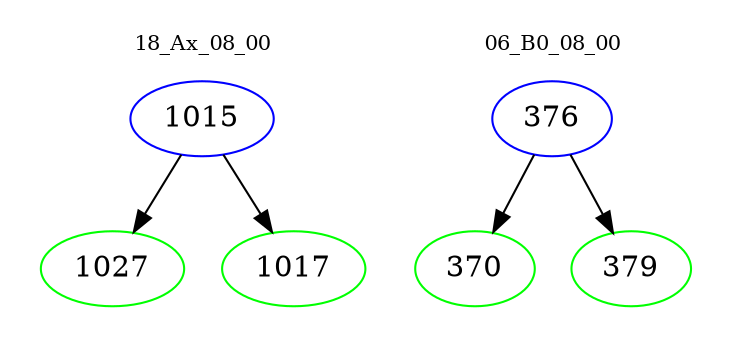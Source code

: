 digraph{
subgraph cluster_0 {
color = white
label = "18_Ax_08_00";
fontsize=10;
T0_1015 [label="1015", color="blue"]
T0_1015 -> T0_1027 [color="black"]
T0_1027 [label="1027", color="green"]
T0_1015 -> T0_1017 [color="black"]
T0_1017 [label="1017", color="green"]
}
subgraph cluster_1 {
color = white
label = "06_B0_08_00";
fontsize=10;
T1_376 [label="376", color="blue"]
T1_376 -> T1_370 [color="black"]
T1_370 [label="370", color="green"]
T1_376 -> T1_379 [color="black"]
T1_379 [label="379", color="green"]
}
}
